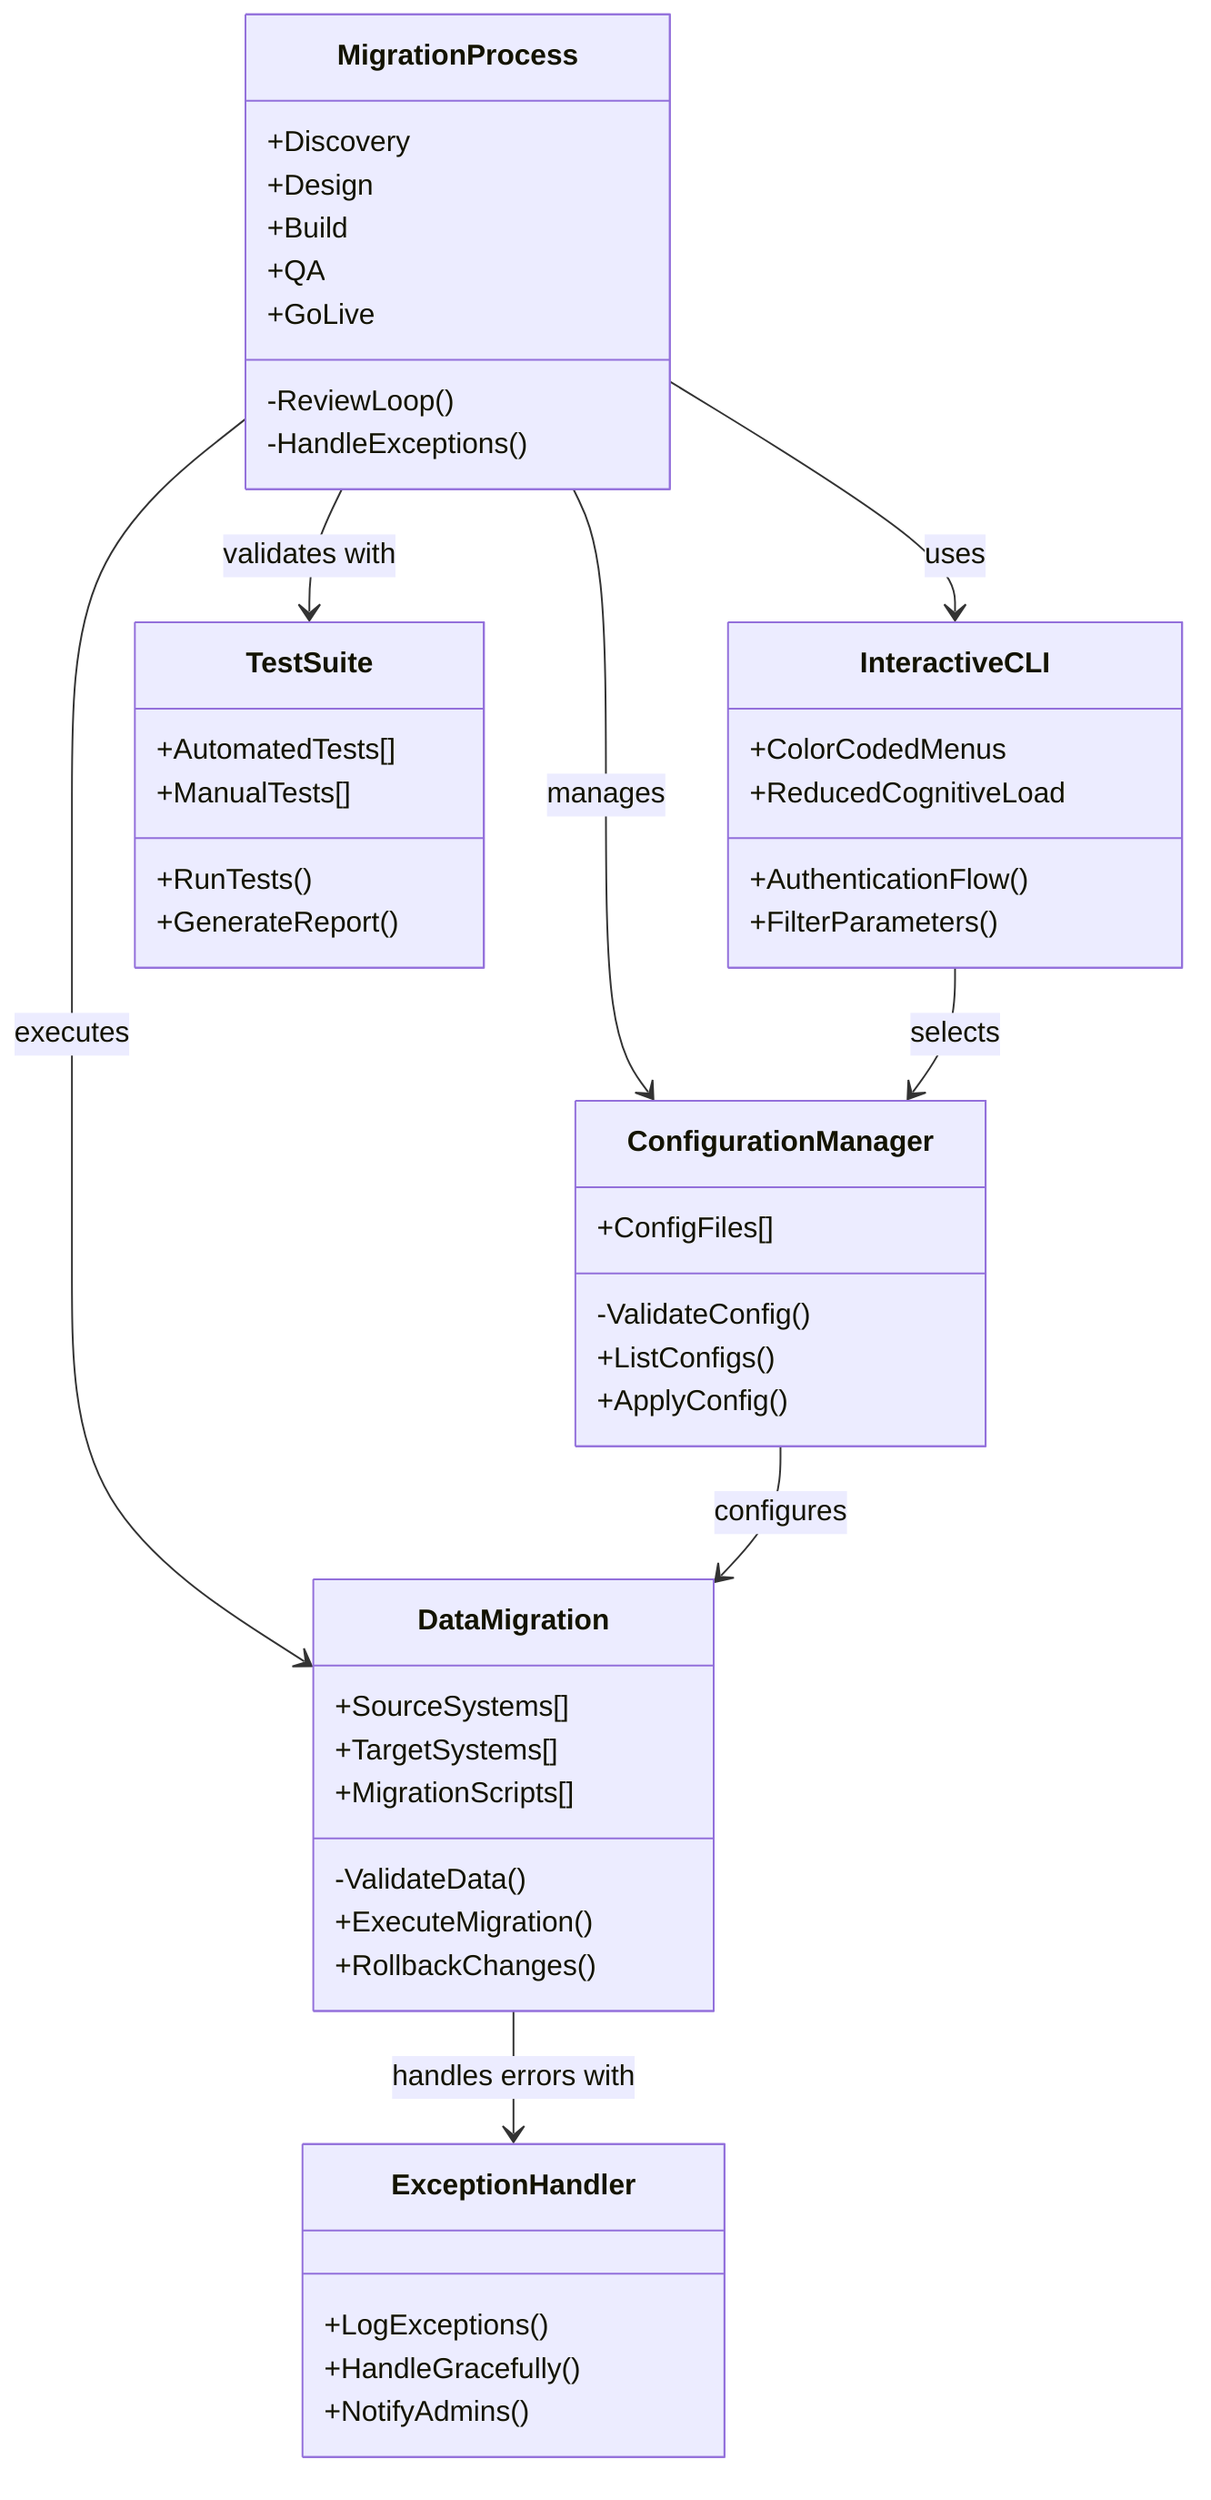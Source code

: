 classDiagram
    %% Define the classes
    class MigrationProcess {
        +Discovery
        +Design
        +Build
        +QA
        +GoLive
        -ReviewLoop()
        -HandleExceptions()
    }
    
    class InteractiveCLI {
        +ColorCodedMenus
        +ReducedCognitiveLoad
        +AuthenticationFlow()
        +FilterParameters()
    }
    
    class ConfigurationManager {
        +ConfigFiles[]
        -ValidateConfig()
        +ListConfigs()
        +ApplyConfig()
    }
    
    class DataMigration {
        +SourceSystems[]
        +TargetSystems[]
        +MigrationScripts[]
        -ValidateData()
        +ExecuteMigration()
        +RollbackChanges()
    }
    
    class ExceptionHandler {
        +LogExceptions()
        +HandleGracefully()
        +NotifyAdmins()
    }
    
    class TestSuite {
        +AutomatedTests[]
        +ManualTests[]
        +RunTests()
        +GenerateReport()
    }
    
    %% Define the relationships
    MigrationProcess --> InteractiveCLI : uses
    MigrationProcess --> ConfigurationManager : manages
    MigrationProcess --> DataMigration : executes
    MigrationProcess --> TestSuite : validates with
    DataMigration --> ExceptionHandler : handles errors with
    InteractiveCLI --> ConfigurationManager : selects
    ConfigurationManager --> DataMigration : configures